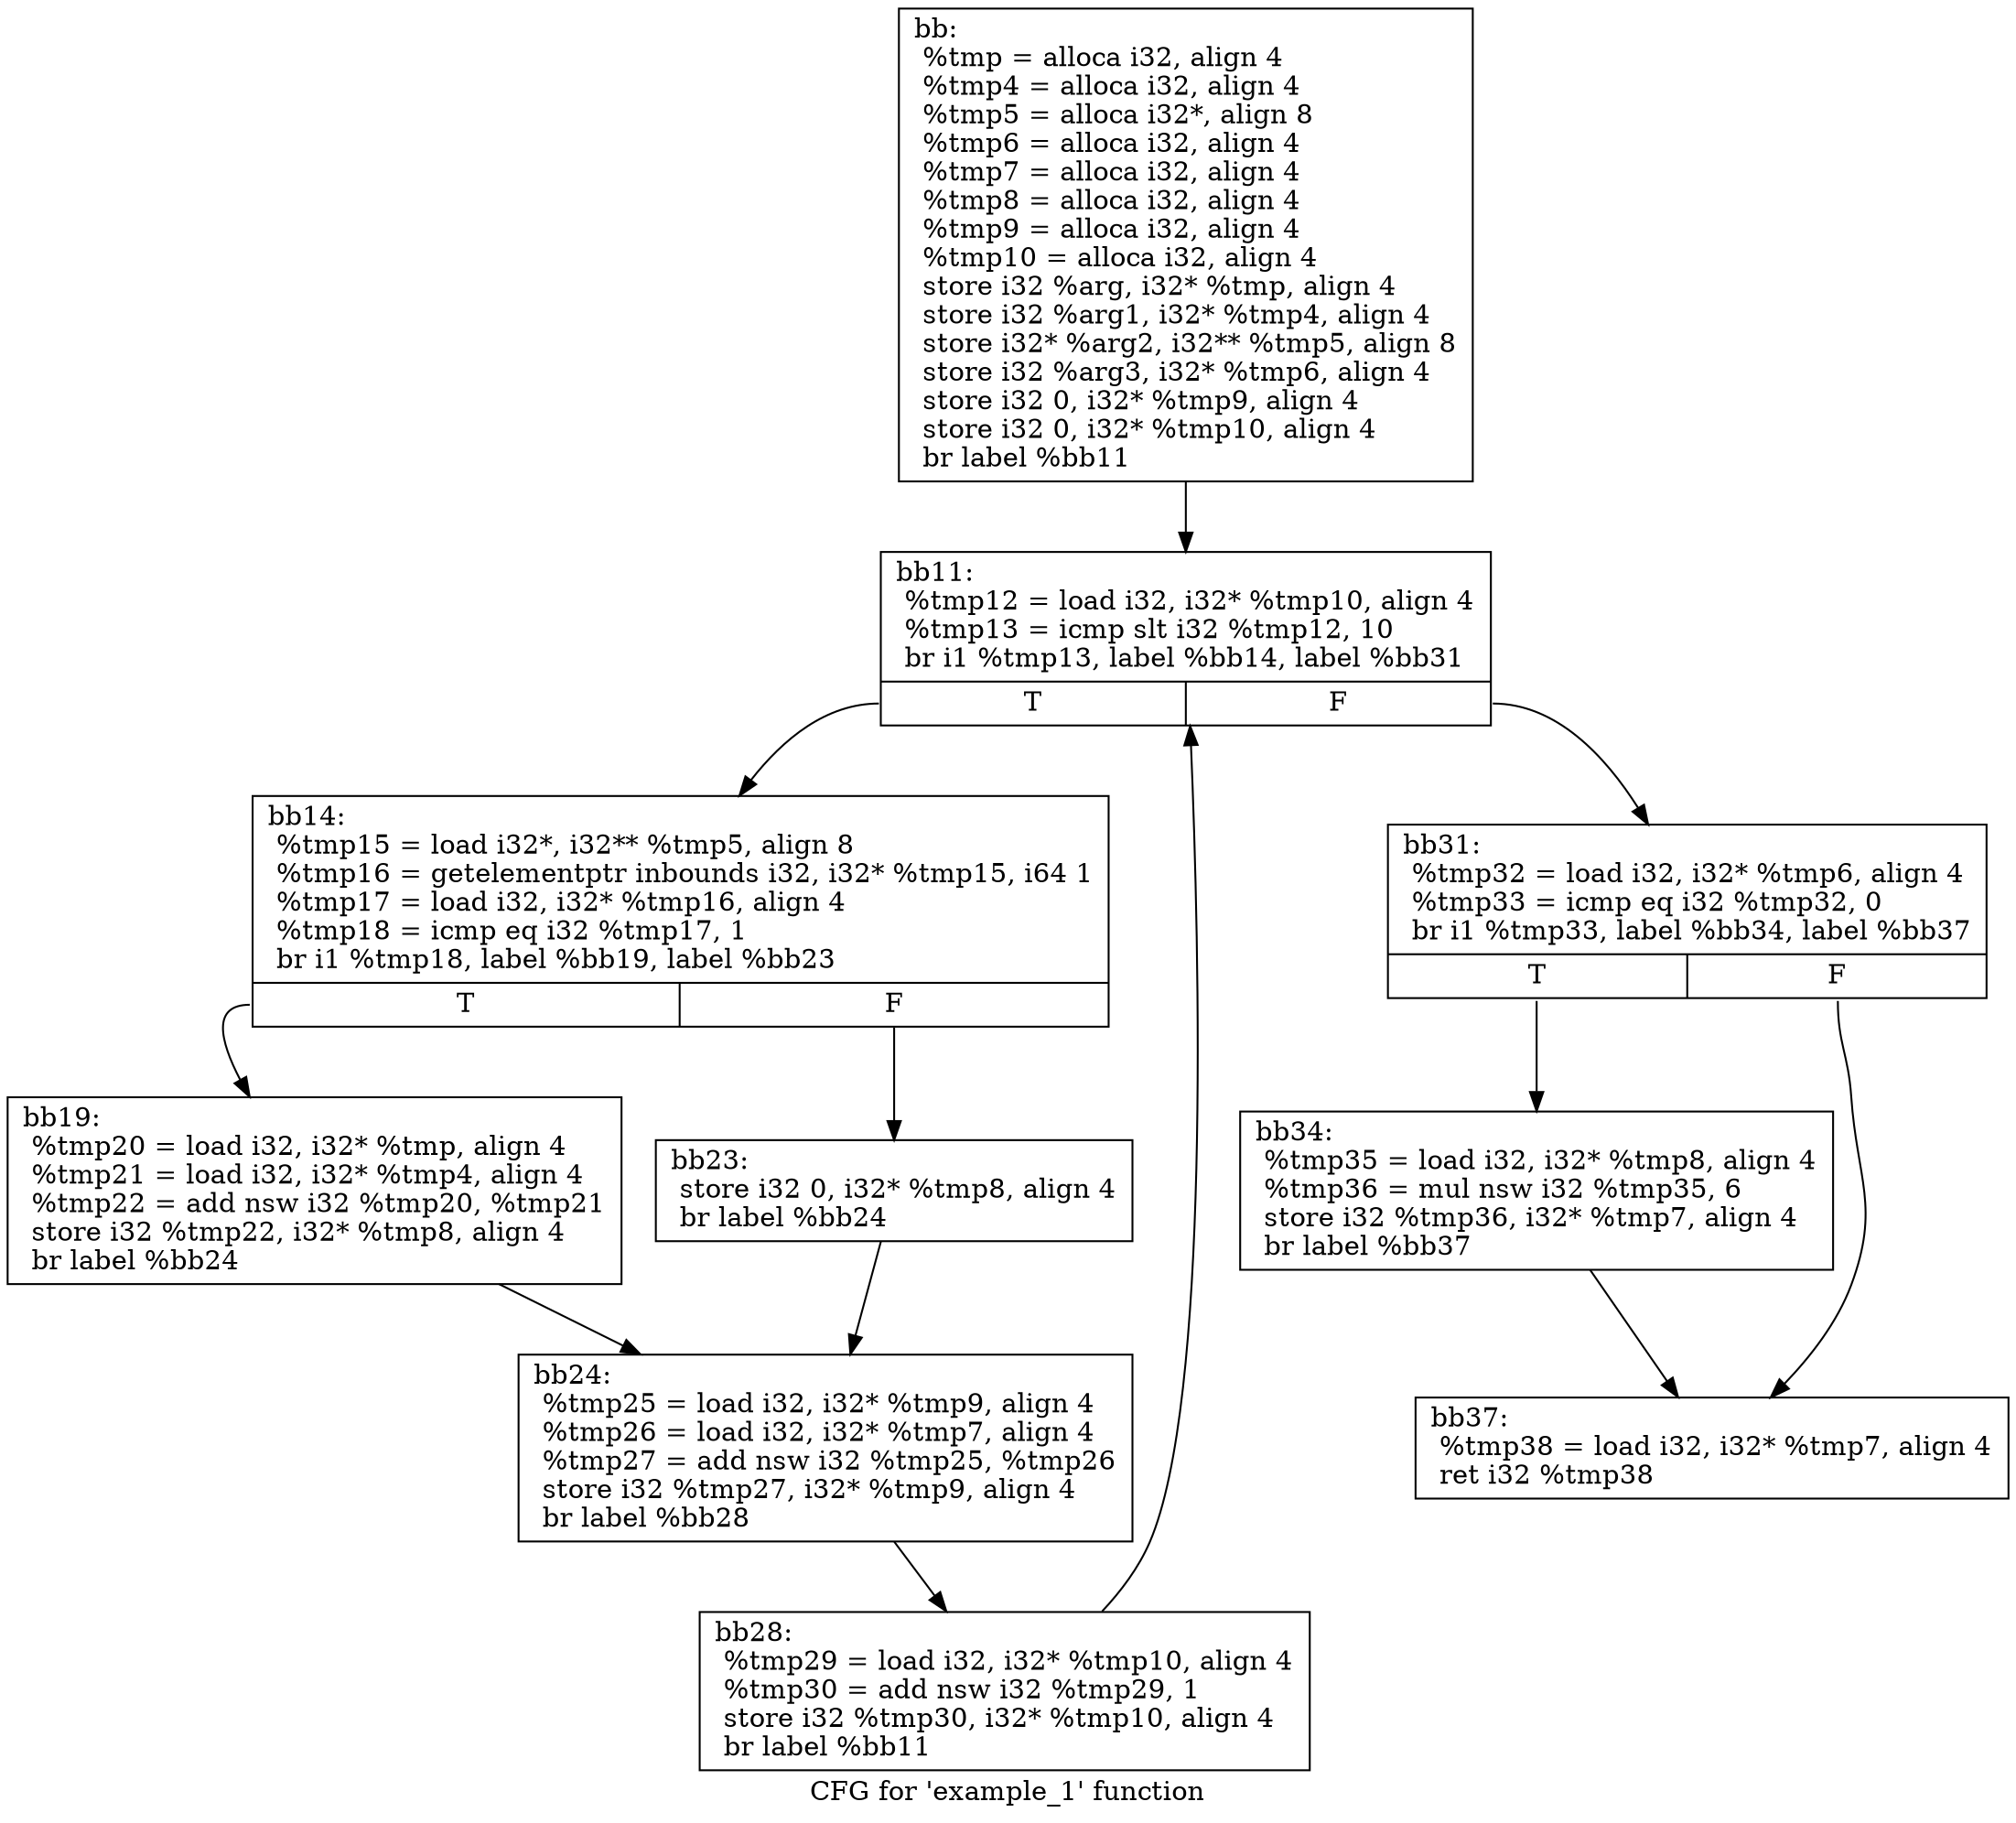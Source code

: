 digraph "CFG for 'example_1' function" {
	label="CFG for 'example_1' function";

	Node0x560200468f50 [shape=record,label="{bb:\l  %tmp = alloca i32, align 4\l  %tmp4 = alloca i32, align 4\l  %tmp5 = alloca i32*, align 8\l  %tmp6 = alloca i32, align 4\l  %tmp7 = alloca i32, align 4\l  %tmp8 = alloca i32, align 4\l  %tmp9 = alloca i32, align 4\l  %tmp10 = alloca i32, align 4\l  store i32 %arg, i32* %tmp, align 4\l  store i32 %arg1, i32* %tmp4, align 4\l  store i32* %arg2, i32** %tmp5, align 8\l  store i32 %arg3, i32* %tmp6, align 4\l  store i32 0, i32* %tmp9, align 4\l  store i32 0, i32* %tmp10, align 4\l  br label %bb11\l}"];
	Node0x560200468f50 -> Node0x560200469e80;
	Node0x560200469e80 [shape=record,label="{bb11:                                             \l  %tmp12 = load i32, i32* %tmp10, align 4\l  %tmp13 = icmp slt i32 %tmp12, 10\l  br i1 %tmp13, label %bb14, label %bb31\l|{<s0>T|<s1>F}}"];
	Node0x560200469e80:s0 -> Node0x56020046a090;
	Node0x560200469e80:s1 -> Node0x56020046a160;
	Node0x56020046a090 [shape=record,label="{bb14:                                             \l  %tmp15 = load i32*, i32** %tmp5, align 8\l  %tmp16 = getelementptr inbounds i32, i32* %tmp15, i64 1\l  %tmp17 = load i32, i32* %tmp16, align 4\l  %tmp18 = icmp eq i32 %tmp17, 1\l  br i1 %tmp18, label %bb19, label %bb23\l|{<s0>T|<s1>F}}"];
	Node0x56020046a090:s0 -> Node0x56020046a4c0;
	Node0x56020046a090:s1 -> Node0x56020046a590;
	Node0x56020046a4c0 [shape=record,label="{bb19:                                             \l  %tmp20 = load i32, i32* %tmp, align 4\l  %tmp21 = load i32, i32* %tmp4, align 4\l  %tmp22 = add nsw i32 %tmp20, %tmp21\l  store i32 %tmp22, i32* %tmp8, align 4\l  br label %bb24\l}"];
	Node0x56020046a4c0 -> Node0x56020046abc0;
	Node0x56020046a590 [shape=record,label="{bb23:                                             \l  store i32 0, i32* %tmp8, align 4\l  br label %bb24\l}"];
	Node0x56020046a590 -> Node0x56020046abc0;
	Node0x56020046abc0 [shape=record,label="{bb24:                                             \l  %tmp25 = load i32, i32* %tmp9, align 4\l  %tmp26 = load i32, i32* %tmp7, align 4\l  %tmp27 = add nsw i32 %tmp25, %tmp26\l  store i32 %tmp27, i32* %tmp9, align 4\l  br label %bb28\l}"];
	Node0x56020046abc0 -> Node0x56020046af20;
	Node0x56020046af20 [shape=record,label="{bb28:                                             \l  %tmp29 = load i32, i32* %tmp10, align 4\l  %tmp30 = add nsw i32 %tmp29, 1\l  store i32 %tmp30, i32* %tmp10, align 4\l  br label %bb11\l}"];
	Node0x56020046af20 -> Node0x560200469e80;
	Node0x56020046a160 [shape=record,label="{bb31:                                             \l  %tmp32 = load i32, i32* %tmp6, align 4\l  %tmp33 = icmp eq i32 %tmp32, 0\l  br i1 %tmp33, label %bb34, label %bb37\l|{<s0>T|<s1>F}}"];
	Node0x56020046a160:s0 -> Node0x56020046b290;
	Node0x56020046a160:s1 -> Node0x56020046b360;
	Node0x56020046b290 [shape=record,label="{bb34:                                             \l  %tmp35 = load i32, i32* %tmp8, align 4\l  %tmp36 = mul nsw i32 %tmp35, 6\l  store i32 %tmp36, i32* %tmp7, align 4\l  br label %bb37\l}"];
	Node0x56020046b290 -> Node0x56020046b360;
	Node0x56020046b360 [shape=record,label="{bb37:                                             \l  %tmp38 = load i32, i32* %tmp7, align 4\l  ret i32 %tmp38\l}"];
}
